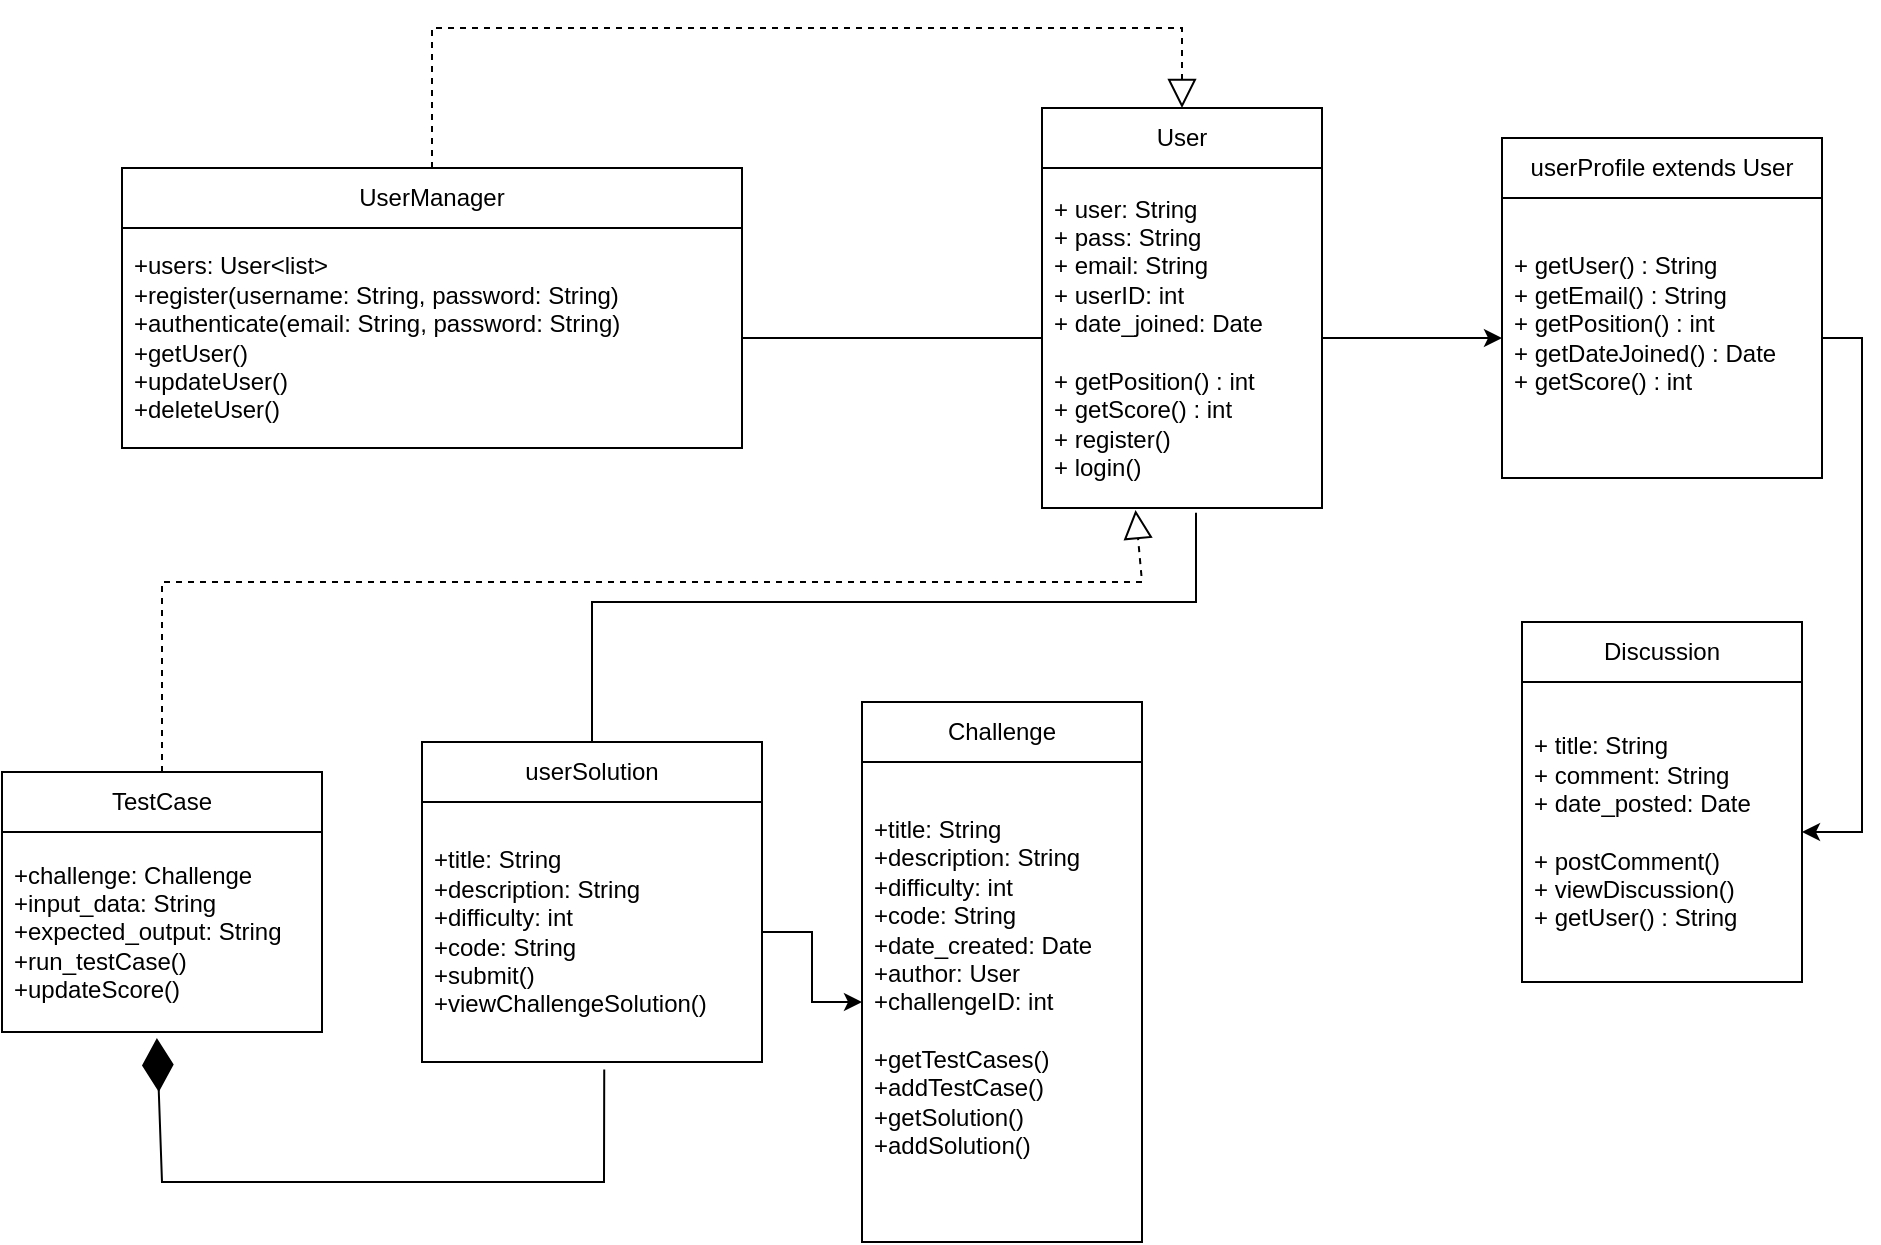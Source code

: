 <mxfile version="24.7.6">
  <diagram name="Page-1" id="u01eL8T2LCdluOudwLFy">
    <mxGraphModel dx="1111" dy="578" grid="1" gridSize="10" guides="1" tooltips="1" connect="1" arrows="1" fold="1" page="1" pageScale="1" pageWidth="850" pageHeight="1100" math="0" shadow="0">
      <root>
        <mxCell id="0" />
        <mxCell id="1" parent="0" />
        <mxCell id="AD_UT4TeYZ6WEzwYOdvF-2" value="UserManager" style="swimlane;fontStyle=0;childLayout=stackLayout;horizontal=1;startSize=30;horizontalStack=0;resizeParent=1;resizeParentMax=0;resizeLast=0;collapsible=1;marginBottom=0;whiteSpace=wrap;html=1;" parent="1" vertex="1">
          <mxGeometry x="80" y="103" width="310" height="140" as="geometry" />
        </mxCell>
        <mxCell id="AD_UT4TeYZ6WEzwYOdvF-3" value="+users: User&amp;lt;list&amp;gt;&lt;div&gt;+register(username: String, password: String)&lt;/div&gt;&lt;div&gt;+authenticate(email: String, password: String)&lt;/div&gt;&lt;div&gt;+getUser()&lt;/div&gt;&lt;div&gt;+updateUser()&lt;/div&gt;&lt;div&gt;+deleteUser()&lt;/div&gt;" style="text;strokeColor=none;fillColor=none;align=left;verticalAlign=middle;spacingLeft=4;spacingRight=4;overflow=hidden;points=[[0,0.5],[1,0.5]];portConstraint=eastwest;rotatable=0;whiteSpace=wrap;html=1;" parent="AD_UT4TeYZ6WEzwYOdvF-2" vertex="1">
          <mxGeometry y="30" width="310" height="110" as="geometry" />
        </mxCell>
        <mxCell id="AD_UT4TeYZ6WEzwYOdvF-14" value="Challenge" style="swimlane;fontStyle=0;childLayout=stackLayout;horizontal=1;startSize=30;horizontalStack=0;resizeParent=1;resizeParentMax=0;resizeLast=0;collapsible=1;marginBottom=0;whiteSpace=wrap;html=1;" parent="1" vertex="1">
          <mxGeometry x="450" y="370" width="140" height="270" as="geometry" />
        </mxCell>
        <mxCell id="AD_UT4TeYZ6WEzwYOdvF-15" value="+title: String&lt;div&gt;+description: String&lt;/div&gt;&lt;div&gt;+difficulty: int&lt;/div&gt;&lt;div&gt;+code: String&lt;/div&gt;&lt;div&gt;+date_created: Date&lt;/div&gt;&lt;div&gt;+author: User&lt;/div&gt;&lt;div&gt;+challengeID: int&lt;/div&gt;&lt;div&gt;&lt;br&gt;&lt;/div&gt;&lt;div&gt;+getTestCases()&lt;/div&gt;&lt;div&gt;+addTestCase()&lt;/div&gt;&lt;div&gt;+getSolution()&lt;/div&gt;&lt;div&gt;+addSolution()&lt;/div&gt;&lt;div&gt;&lt;br&gt;&lt;/div&gt;" style="text;strokeColor=none;fillColor=none;align=left;verticalAlign=middle;spacingLeft=4;spacingRight=4;overflow=hidden;points=[[0,0.5],[1,0.5]];portConstraint=eastwest;rotatable=0;whiteSpace=wrap;html=1;" parent="AD_UT4TeYZ6WEzwYOdvF-14" vertex="1">
          <mxGeometry y="30" width="140" height="240" as="geometry" />
        </mxCell>
        <mxCell id="AD_UT4TeYZ6WEzwYOdvF-22" value="userSolution" style="swimlane;fontStyle=0;childLayout=stackLayout;horizontal=1;startSize=30;horizontalStack=0;resizeParent=1;resizeParentMax=0;resizeLast=0;collapsible=1;marginBottom=0;whiteSpace=wrap;html=1;" parent="1" vertex="1">
          <mxGeometry x="230" y="390" width="170" height="160" as="geometry" />
        </mxCell>
        <mxCell id="AD_UT4TeYZ6WEzwYOdvF-23" value="+title: String&lt;div&gt;+description: String&lt;/div&gt;&lt;div&gt;+difficulty: int&lt;/div&gt;&lt;div&gt;+code: String&lt;/div&gt;&lt;div&gt;+submit()&lt;/div&gt;&lt;div&gt;+viewChallengeSolution()&lt;/div&gt;" style="text;strokeColor=none;fillColor=none;align=left;verticalAlign=middle;spacingLeft=4;spacingRight=4;overflow=hidden;points=[[0,0.5],[1,0.5]];portConstraint=eastwest;rotatable=0;whiteSpace=wrap;html=1;" parent="AD_UT4TeYZ6WEzwYOdvF-22" vertex="1">
          <mxGeometry y="30" width="170" height="130" as="geometry" />
        </mxCell>
        <mxCell id="AD_UT4TeYZ6WEzwYOdvF-26" value="TestCase" style="swimlane;fontStyle=0;childLayout=stackLayout;horizontal=1;startSize=30;horizontalStack=0;resizeParent=1;resizeParentMax=0;resizeLast=0;collapsible=1;marginBottom=0;whiteSpace=wrap;html=1;" parent="1" vertex="1">
          <mxGeometry x="20" y="405" width="160" height="130" as="geometry" />
        </mxCell>
        <mxCell id="AD_UT4TeYZ6WEzwYOdvF-27" value="+challenge: Challenge&lt;div&gt;+input_data: String&lt;/div&gt;&lt;div&gt;+expected_output: String&amp;nbsp;&lt;/div&gt;&lt;div&gt;+run_testCase()&lt;/div&gt;&lt;div&gt;+updateScore()&lt;/div&gt;" style="text;strokeColor=none;fillColor=none;align=left;verticalAlign=middle;spacingLeft=4;spacingRight=4;overflow=hidden;points=[[0,0.5],[1,0.5]];portConstraint=eastwest;rotatable=0;whiteSpace=wrap;html=1;" parent="AD_UT4TeYZ6WEzwYOdvF-26" vertex="1">
          <mxGeometry y="30" width="160" height="100" as="geometry" />
        </mxCell>
        <mxCell id="tykuztvJxobjOQb9VciZ-1" value="User" style="swimlane;fontStyle=0;childLayout=stackLayout;horizontal=1;startSize=30;horizontalStack=0;resizeParent=1;resizeParentMax=0;resizeLast=0;collapsible=1;marginBottom=0;whiteSpace=wrap;html=1;" parent="1" vertex="1">
          <mxGeometry x="540" y="73" width="140" height="200" as="geometry" />
        </mxCell>
        <mxCell id="tykuztvJxobjOQb9VciZ-2" value="+ user: String&lt;div&gt;+ pass: String&lt;/div&gt;&lt;div&gt;+ email: String&lt;/div&gt;&lt;div&gt;+ userID: int&lt;/div&gt;&lt;div&gt;+ date_joined: Date&lt;/div&gt;&lt;div&gt;&lt;br&gt;&lt;/div&gt;&lt;div&gt;+ getPosition() : int&lt;/div&gt;&lt;div&gt;+ getScore() : int&lt;/div&gt;&lt;div&gt;+ register()&lt;/div&gt;&lt;div&gt;+ login()&lt;/div&gt;" style="text;strokeColor=none;fillColor=none;align=left;verticalAlign=middle;spacingLeft=4;spacingRight=4;overflow=hidden;points=[[0,0.5],[1,0.5]];portConstraint=eastwest;rotatable=0;whiteSpace=wrap;html=1;" parent="tykuztvJxobjOQb9VciZ-1" vertex="1">
          <mxGeometry y="30" width="140" height="170" as="geometry" />
        </mxCell>
        <mxCell id="tykuztvJxobjOQb9VciZ-5" value="userProfile extends User" style="swimlane;fontStyle=0;childLayout=stackLayout;horizontal=1;startSize=30;horizontalStack=0;resizeParent=1;resizeParentMax=0;resizeLast=0;collapsible=1;marginBottom=0;whiteSpace=wrap;html=1;" parent="1" vertex="1">
          <mxGeometry x="770" y="88" width="160" height="170" as="geometry" />
        </mxCell>
        <mxCell id="tykuztvJxobjOQb9VciZ-6" value="+ getUser() : String&lt;div&gt;+ getEmail() : String&lt;/div&gt;&lt;div&gt;+ getPosition() : int&lt;/div&gt;&lt;div&gt;+ getDateJoined() : Date&lt;/div&gt;&lt;div&gt;+ getScore() : int&lt;br&gt;&lt;div&gt;&lt;br&gt;&lt;/div&gt;&lt;/div&gt;" style="text;strokeColor=none;fillColor=none;align=left;verticalAlign=middle;spacingLeft=4;spacingRight=4;overflow=hidden;points=[[0,0.5],[1,0.5]];portConstraint=eastwest;rotatable=0;whiteSpace=wrap;html=1;" parent="tykuztvJxobjOQb9VciZ-5" vertex="1">
          <mxGeometry y="30" width="160" height="140" as="geometry" />
        </mxCell>
        <mxCell id="tykuztvJxobjOQb9VciZ-9" value="Discussion" style="swimlane;fontStyle=0;childLayout=stackLayout;horizontal=1;startSize=30;horizontalStack=0;resizeParent=1;resizeParentMax=0;resizeLast=0;collapsible=1;marginBottom=0;whiteSpace=wrap;html=1;" parent="1" vertex="1">
          <mxGeometry x="780" y="330" width="140" height="180" as="geometry" />
        </mxCell>
        <mxCell id="tykuztvJxobjOQb9VciZ-10" value="+ title: String&lt;div&gt;+ comment: String&lt;/div&gt;&lt;div&gt;+ date_posted: Date&lt;/div&gt;&lt;div&gt;&lt;br&gt;&lt;/div&gt;&lt;div&gt;+ postComment()&lt;/div&gt;&lt;div&gt;+ viewDiscussion()&lt;/div&gt;&lt;div&gt;+ getUser() : String&lt;/div&gt;" style="text;strokeColor=none;fillColor=none;align=left;verticalAlign=middle;spacingLeft=4;spacingRight=4;overflow=hidden;points=[[0,0.5],[1,0.5]];portConstraint=eastwest;rotatable=0;whiteSpace=wrap;html=1;" parent="tykuztvJxobjOQb9VciZ-9" vertex="1">
          <mxGeometry y="30" width="140" height="150" as="geometry" />
        </mxCell>
        <mxCell id="VJJSbOsw-ExNcY2Q_p88-12" value="" style="endArrow=none;html=1;rounded=0;exitX=1;exitY=0.5;exitDx=0;exitDy=0;entryX=0;entryY=0.5;entryDx=0;entryDy=0;" edge="1" parent="1" source="AD_UT4TeYZ6WEzwYOdvF-3" target="tykuztvJxobjOQb9VciZ-2">
          <mxGeometry width="50" height="50" relative="1" as="geometry">
            <mxPoint x="450" y="373" as="sourcePoint" />
            <mxPoint x="500" y="323" as="targetPoint" />
          </mxGeometry>
        </mxCell>
        <mxCell id="VJJSbOsw-ExNcY2Q_p88-13" value="" style="endArrow=block;dashed=1;endFill=0;endSize=12;html=1;rounded=0;exitX=0.5;exitY=0;exitDx=0;exitDy=0;entryX=0.5;entryY=0;entryDx=0;entryDy=0;" edge="1" parent="1" source="AD_UT4TeYZ6WEzwYOdvF-2" target="tykuztvJxobjOQb9VciZ-1">
          <mxGeometry width="160" relative="1" as="geometry">
            <mxPoint x="390" y="343" as="sourcePoint" />
            <mxPoint x="550" y="343" as="targetPoint" />
            <Array as="points">
              <mxPoint x="235" y="33" />
              <mxPoint x="420" y="33" />
              <mxPoint x="610" y="33" />
            </Array>
          </mxGeometry>
        </mxCell>
        <mxCell id="VJJSbOsw-ExNcY2Q_p88-14" style="edgeStyle=orthogonalEdgeStyle;rounded=0;orthogonalLoop=1;jettySize=auto;html=1;entryX=0;entryY=0.5;entryDx=0;entryDy=0;" edge="1" parent="1" source="tykuztvJxobjOQb9VciZ-2" target="tykuztvJxobjOQb9VciZ-6">
          <mxGeometry relative="1" as="geometry" />
        </mxCell>
        <mxCell id="VJJSbOsw-ExNcY2Q_p88-15" value="" style="endArrow=diamondThin;endFill=1;endSize=24;html=1;rounded=0;entryX=0.484;entryY=1.03;entryDx=0;entryDy=0;entryPerimeter=0;exitX=0.536;exitY=1.029;exitDx=0;exitDy=0;exitPerimeter=0;" edge="1" parent="1" source="AD_UT4TeYZ6WEzwYOdvF-23" target="AD_UT4TeYZ6WEzwYOdvF-27">
          <mxGeometry width="160" relative="1" as="geometry">
            <mxPoint x="390" y="280" as="sourcePoint" />
            <mxPoint x="550" y="280" as="targetPoint" />
            <Array as="points">
              <mxPoint x="321" y="610" />
              <mxPoint x="100" y="610" />
            </Array>
          </mxGeometry>
        </mxCell>
        <mxCell id="VJJSbOsw-ExNcY2Q_p88-16" style="edgeStyle=orthogonalEdgeStyle;rounded=0;orthogonalLoop=1;jettySize=auto;html=1;" edge="1" parent="1" source="tykuztvJxobjOQb9VciZ-6" target="tykuztvJxobjOQb9VciZ-10">
          <mxGeometry relative="1" as="geometry">
            <Array as="points">
              <mxPoint x="950" y="188" />
              <mxPoint x="950" y="435" />
            </Array>
          </mxGeometry>
        </mxCell>
        <mxCell id="VJJSbOsw-ExNcY2Q_p88-17" style="edgeStyle=orthogonalEdgeStyle;rounded=0;orthogonalLoop=1;jettySize=auto;html=1;entryX=0;entryY=0.5;entryDx=0;entryDy=0;" edge="1" parent="1" source="AD_UT4TeYZ6WEzwYOdvF-23" target="AD_UT4TeYZ6WEzwYOdvF-15">
          <mxGeometry relative="1" as="geometry" />
        </mxCell>
        <mxCell id="VJJSbOsw-ExNcY2Q_p88-18" value="" style="endArrow=none;html=1;rounded=0;exitX=0.5;exitY=0;exitDx=0;exitDy=0;entryX=0.55;entryY=1.014;entryDx=0;entryDy=0;entryPerimeter=0;" edge="1" parent="1" source="AD_UT4TeYZ6WEzwYOdvF-22" target="tykuztvJxobjOQb9VciZ-2">
          <mxGeometry width="50" height="50" relative="1" as="geometry">
            <mxPoint x="400" y="198" as="sourcePoint" />
            <mxPoint x="550" y="198" as="targetPoint" />
            <Array as="points">
              <mxPoint x="315" y="320" />
              <mxPoint x="617" y="320" />
            </Array>
          </mxGeometry>
        </mxCell>
        <mxCell id="VJJSbOsw-ExNcY2Q_p88-19" value="" style="endArrow=block;dashed=1;endFill=0;endSize=12;html=1;rounded=0;exitX=0.5;exitY=0;exitDx=0;exitDy=0;entryX=0.334;entryY=1.006;entryDx=0;entryDy=0;entryPerimeter=0;" edge="1" parent="1" source="AD_UT4TeYZ6WEzwYOdvF-26" target="tykuztvJxobjOQb9VciZ-2">
          <mxGeometry width="160" relative="1" as="geometry">
            <mxPoint x="450" y="270" as="sourcePoint" />
            <mxPoint x="620" y="60" as="targetPoint" />
            <Array as="points">
              <mxPoint x="100" y="310" />
              <mxPoint x="590" y="310" />
            </Array>
          </mxGeometry>
        </mxCell>
      </root>
    </mxGraphModel>
  </diagram>
</mxfile>
